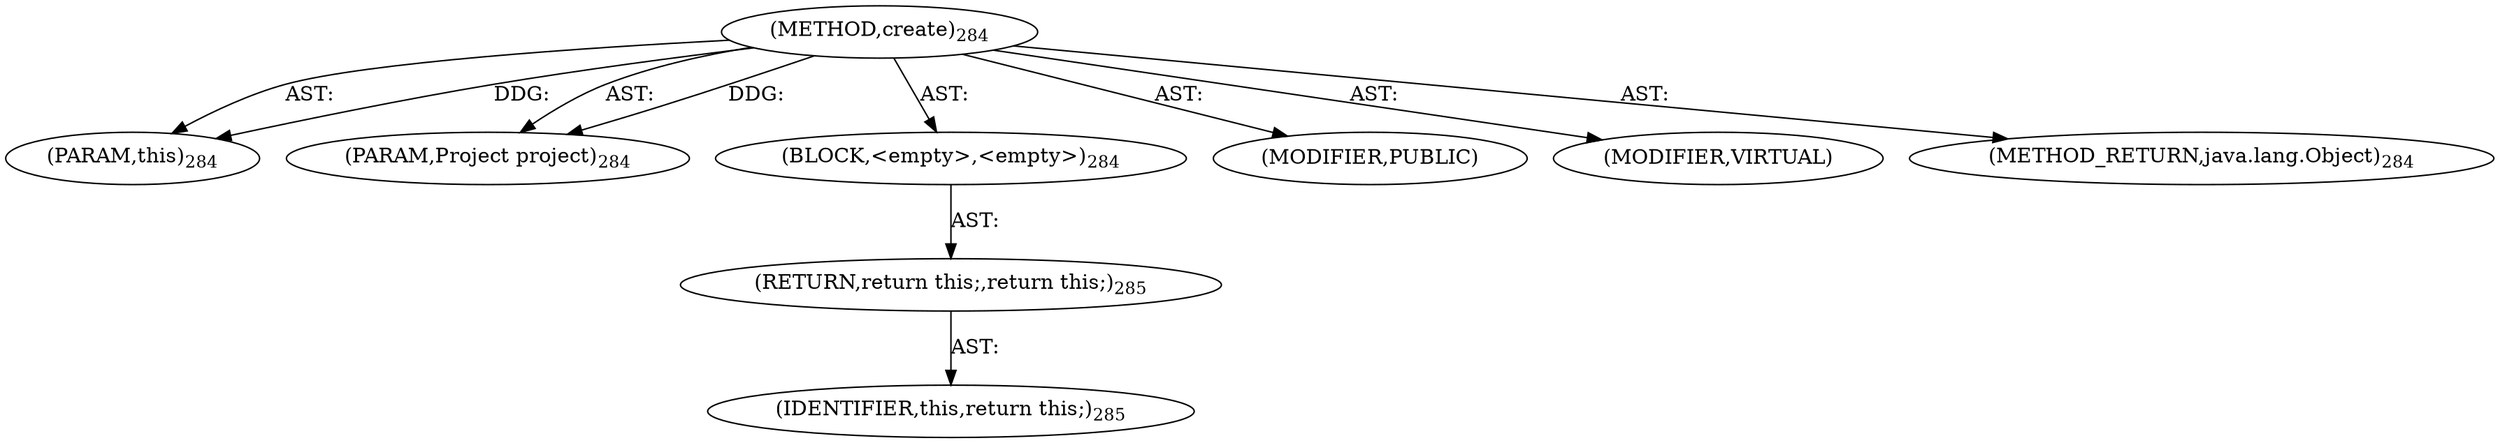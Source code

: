 digraph "create" {  
"111669149712" [label = <(METHOD,create)<SUB>284</SUB>> ]
"115964116995" [label = <(PARAM,this)<SUB>284</SUB>> ]
"115964117024" [label = <(PARAM,Project project)<SUB>284</SUB>> ]
"25769803809" [label = <(BLOCK,&lt;empty&gt;,&lt;empty&gt;)<SUB>284</SUB>> ]
"146028888071" [label = <(RETURN,return this;,return this;)<SUB>285</SUB>> ]
"68719476741" [label = <(IDENTIFIER,this,return this;)<SUB>285</SUB>> ]
"133143986212" [label = <(MODIFIER,PUBLIC)> ]
"133143986213" [label = <(MODIFIER,VIRTUAL)> ]
"128849018896" [label = <(METHOD_RETURN,java.lang.Object)<SUB>284</SUB>> ]
  "111669149712" -> "115964116995"  [ label = "AST: "] 
  "111669149712" -> "115964117024"  [ label = "AST: "] 
  "111669149712" -> "25769803809"  [ label = "AST: "] 
  "111669149712" -> "133143986212"  [ label = "AST: "] 
  "111669149712" -> "133143986213"  [ label = "AST: "] 
  "111669149712" -> "128849018896"  [ label = "AST: "] 
  "25769803809" -> "146028888071"  [ label = "AST: "] 
  "146028888071" -> "68719476741"  [ label = "AST: "] 
  "111669149712" -> "115964116995"  [ label = "DDG: "] 
  "111669149712" -> "115964117024"  [ label = "DDG: "] 
}
